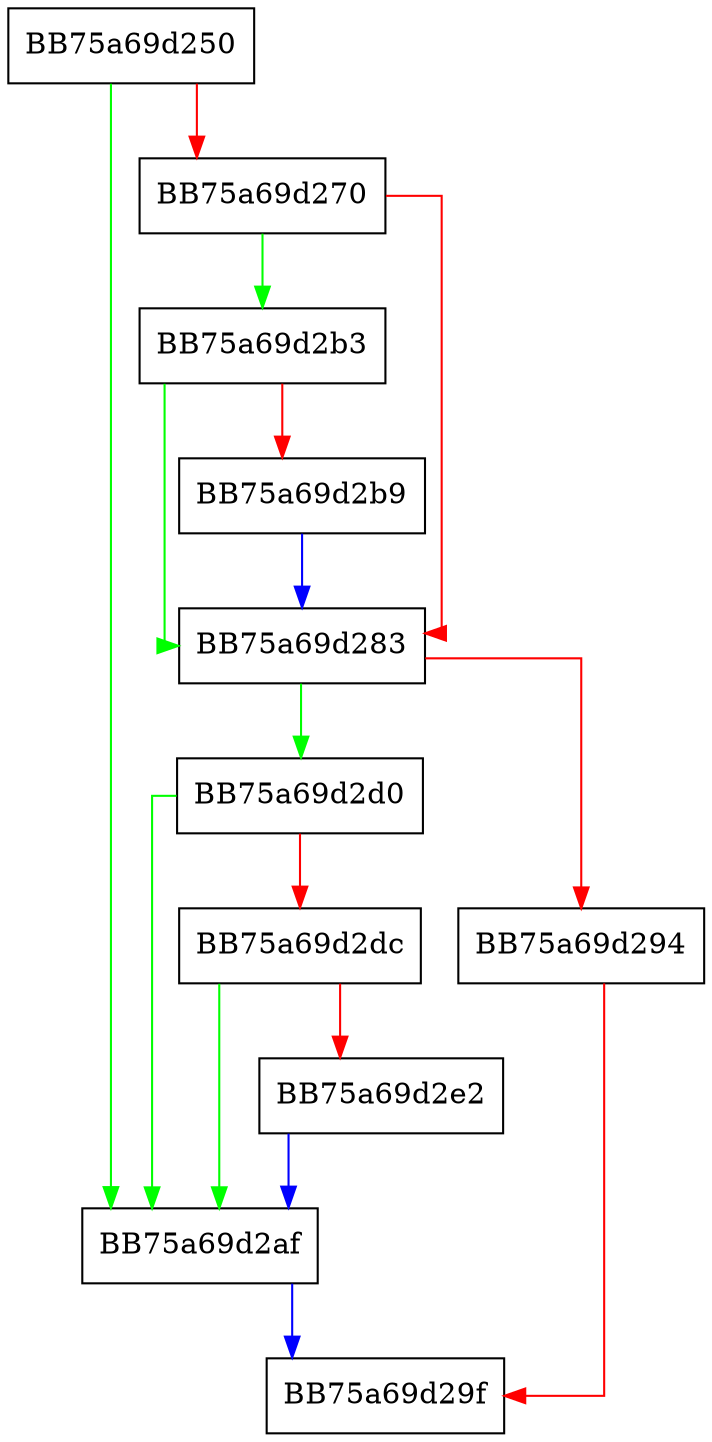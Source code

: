 digraph FireNotification {
  node [shape="box"];
  graph [splines=ortho];
  BB75a69d250 -> BB75a69d2af [color="green"];
  BB75a69d250 -> BB75a69d270 [color="red"];
  BB75a69d270 -> BB75a69d2b3 [color="green"];
  BB75a69d270 -> BB75a69d283 [color="red"];
  BB75a69d283 -> BB75a69d2d0 [color="green"];
  BB75a69d283 -> BB75a69d294 [color="red"];
  BB75a69d294 -> BB75a69d29f [color="red"];
  BB75a69d2af -> BB75a69d29f [color="blue"];
  BB75a69d2b3 -> BB75a69d283 [color="green"];
  BB75a69d2b3 -> BB75a69d2b9 [color="red"];
  BB75a69d2b9 -> BB75a69d283 [color="blue"];
  BB75a69d2d0 -> BB75a69d2af [color="green"];
  BB75a69d2d0 -> BB75a69d2dc [color="red"];
  BB75a69d2dc -> BB75a69d2af [color="green"];
  BB75a69d2dc -> BB75a69d2e2 [color="red"];
  BB75a69d2e2 -> BB75a69d2af [color="blue"];
}
